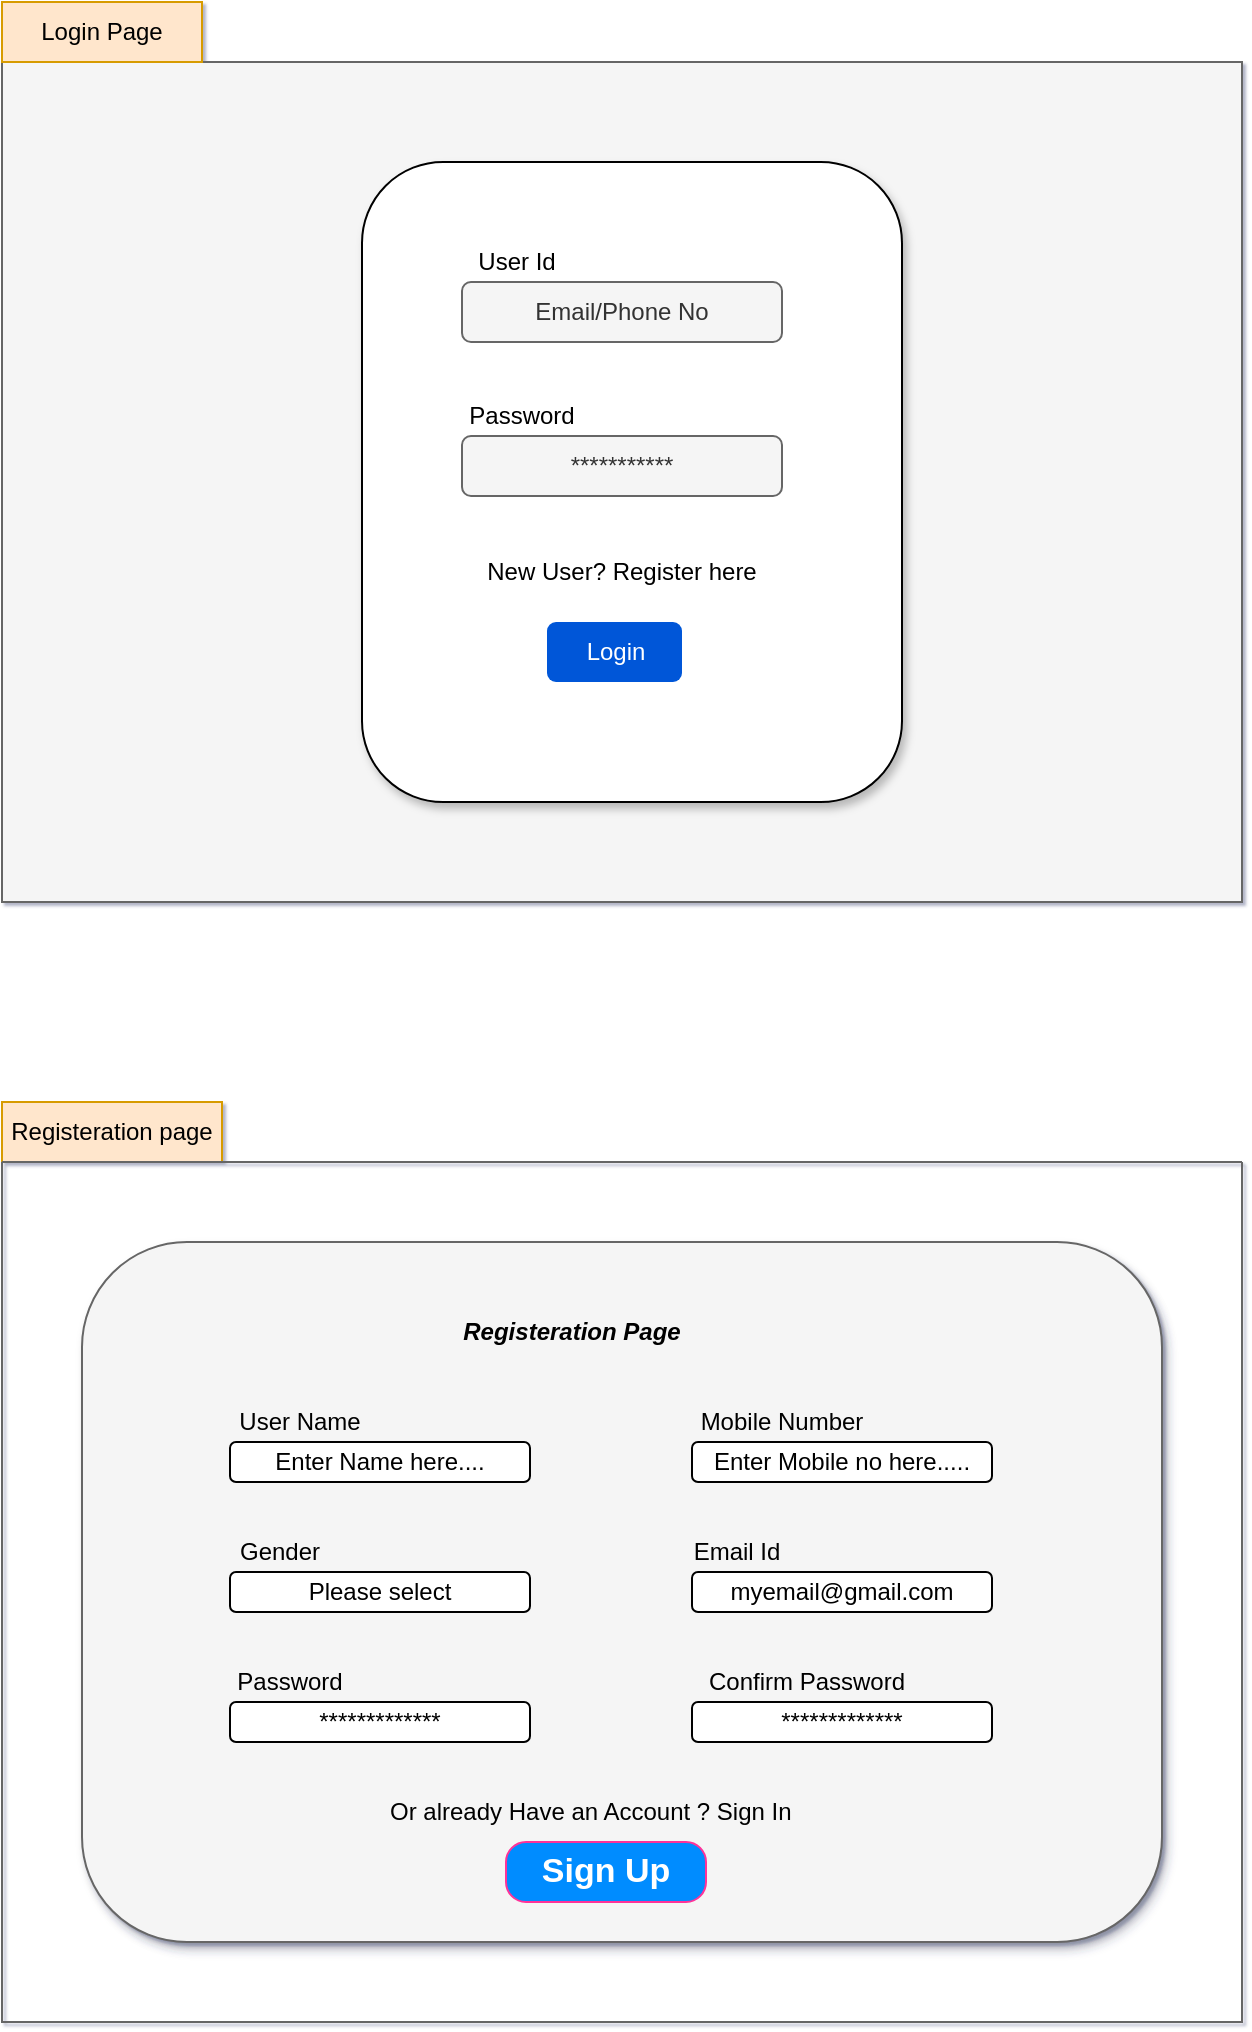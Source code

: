 <mxfile version="20.8.16" type="device" pages="2"><diagram name="Page-1" id="Afz68RmUW1nllH8neTQh"><mxGraphModel dx="996" dy="1176" grid="1" gridSize="10" guides="1" tooltips="1" connect="1" arrows="1" fold="1" page="1" pageScale="1" pageWidth="850" pageHeight="1100" background="none" math="0" shadow="1"><root><mxCell id="0"/><mxCell id="1" parent="0"/><mxCell id="GSlCh_GHYgxBnjQ1_fdm-1" value="" style="rounded=0;whiteSpace=wrap;html=1;fillColor=#f5f5f5;strokeColor=#666666;fontColor=#333333;" parent="1" vertex="1"><mxGeometry x="80" y="80" width="620" height="420" as="geometry"/></mxCell><mxCell id="GSlCh_GHYgxBnjQ1_fdm-5" value="" style="rounded=1;whiteSpace=wrap;html=1;glass=0;shadow=1;" parent="1" vertex="1"><mxGeometry x="260" y="130" width="270" height="320" as="geometry"/></mxCell><mxCell id="GSlCh_GHYgxBnjQ1_fdm-12" value="Email/Phone No" style="rounded=1;whiteSpace=wrap;html=1;fillColor=#f5f5f5;fontColor=#333333;strokeColor=#666666;" parent="1" vertex="1"><mxGeometry x="310" y="190" width="160" height="30" as="geometry"/></mxCell><mxCell id="GSlCh_GHYgxBnjQ1_fdm-13" value="***********" style="rounded=1;whiteSpace=wrap;html=1;fillColor=#f5f5f5;fontColor=#333333;strokeColor=#666666;" parent="1" vertex="1"><mxGeometry x="310" y="267" width="160" height="30" as="geometry"/></mxCell><mxCell id="GSlCh_GHYgxBnjQ1_fdm-14" value="Login" style="rounded=1;fillColor=#0057D8;strokeColor=none;html=1;whiteSpace=wrap;fontColor=#ffffff;align=center;verticalAlign=middle;fontStyle=0;fontSize=12;sketch=0;" parent="1" vertex="1"><mxGeometry x="352.5" y="360" width="67.5" height="30" as="geometry"/></mxCell><mxCell id="GSlCh_GHYgxBnjQ1_fdm-15" value="New User? Register here" style="text;html=1;align=center;verticalAlign=middle;whiteSpace=wrap;rounded=0;" parent="1" vertex="1"><mxGeometry x="306.25" y="320" width="167.5" height="30" as="geometry"/></mxCell><mxCell id="GSlCh_GHYgxBnjQ1_fdm-17" value="Login Page" style="text;html=1;align=center;verticalAlign=middle;whiteSpace=wrap;rounded=0;fillColor=#ffe6cc;strokeColor=#d79b00;" parent="1" vertex="1"><mxGeometry x="80" y="50" width="100" height="30" as="geometry"/></mxCell><mxCell id="GSlCh_GHYgxBnjQ1_fdm-22" value="Registeration page" style="text;html=1;align=center;verticalAlign=middle;whiteSpace=wrap;rounded=0;fillColor=#ffe6cc;strokeColor=#d79b00;" parent="1" vertex="1"><mxGeometry x="80" y="600" width="110" height="30" as="geometry"/></mxCell><mxCell id="SqvfrdhQoNMBVMuXrDTM-1" value="" style="swimlane;startSize=0;fillColor=#f5f5f5;strokeColor=#666666;fontColor=#333333;" vertex="1" parent="1"><mxGeometry x="80" y="630" width="620" height="430" as="geometry"/></mxCell><mxCell id="GSlCh_GHYgxBnjQ1_fdm-26" value="" style="rounded=1;whiteSpace=wrap;html=1;shadow=1;fillColor=#f5f5f5;strokeColor=#666666;fontColor=#333333;" parent="SqvfrdhQoNMBVMuXrDTM-1" vertex="1"><mxGeometry x="40" y="40" width="540" height="350" as="geometry"/></mxCell><mxCell id="GSlCh_GHYgxBnjQ1_fdm-29" value="Enter Name here...." style="rounded=1;whiteSpace=wrap;html=1;" parent="SqvfrdhQoNMBVMuXrDTM-1" vertex="1"><mxGeometry x="114" y="140" width="150" height="20" as="geometry"/></mxCell><mxCell id="GSlCh_GHYgxBnjQ1_fdm-27" value="&lt;b&gt;&lt;i&gt;Registeration Page&lt;/i&gt;&lt;/b&gt;" style="text;html=1;align=center;verticalAlign=middle;whiteSpace=wrap;rounded=0;" parent="SqvfrdhQoNMBVMuXrDTM-1" vertex="1"><mxGeometry x="220" y="70" width="130" height="30" as="geometry"/></mxCell><mxCell id="SqvfrdhQoNMBVMuXrDTM-2" value="myemail@gmail.com" style="rounded=1;whiteSpace=wrap;html=1;" vertex="1" parent="SqvfrdhQoNMBVMuXrDTM-1"><mxGeometry x="345" y="205" width="150" height="20" as="geometry"/></mxCell><mxCell id="SqvfrdhQoNMBVMuXrDTM-4" value="*************" style="rounded=1;whiteSpace=wrap;html=1;" vertex="1" parent="SqvfrdhQoNMBVMuXrDTM-1"><mxGeometry x="114" y="270" width="150" height="20" as="geometry"/></mxCell><mxCell id="SqvfrdhQoNMBVMuXrDTM-6" value="Please select" style="rounded=1;whiteSpace=wrap;html=1;" vertex="1" parent="SqvfrdhQoNMBVMuXrDTM-1"><mxGeometry x="114" y="205" width="150" height="20" as="geometry"/></mxCell><mxCell id="SqvfrdhQoNMBVMuXrDTM-7" value="User Name" style="text;html=1;strokeColor=none;fillColor=none;align=center;verticalAlign=middle;whiteSpace=wrap;rounded=0;" vertex="1" parent="SqvfrdhQoNMBVMuXrDTM-1"><mxGeometry x="114" y="120" width="70" height="20" as="geometry"/></mxCell><mxCell id="SqvfrdhQoNMBVMuXrDTM-9" value="Mobile Number" style="text;html=1;strokeColor=none;fillColor=none;align=center;verticalAlign=middle;whiteSpace=wrap;rounded=0;" vertex="1" parent="SqvfrdhQoNMBVMuXrDTM-1"><mxGeometry x="345" y="120" width="90" height="20" as="geometry"/></mxCell><mxCell id="SqvfrdhQoNMBVMuXrDTM-10" value="Enter Mobile no here....." style="rounded=1;whiteSpace=wrap;html=1;" vertex="1" parent="SqvfrdhQoNMBVMuXrDTM-1"><mxGeometry x="345" y="140" width="150" height="20" as="geometry"/></mxCell><mxCell id="SqvfrdhQoNMBVMuXrDTM-11" style="edgeStyle=orthogonalEdgeStyle;rounded=0;orthogonalLoop=1;jettySize=auto;html=1;exitX=0.5;exitY=1;exitDx=0;exitDy=0;" edge="1" parent="SqvfrdhQoNMBVMuXrDTM-1" source="SqvfrdhQoNMBVMuXrDTM-2" target="SqvfrdhQoNMBVMuXrDTM-2"><mxGeometry relative="1" as="geometry"/></mxCell><mxCell id="SqvfrdhQoNMBVMuXrDTM-12" style="edgeStyle=orthogonalEdgeStyle;rounded=0;orthogonalLoop=1;jettySize=auto;html=1;exitX=0.5;exitY=1;exitDx=0;exitDy=0;" edge="1" parent="SqvfrdhQoNMBVMuXrDTM-1" source="SqvfrdhQoNMBVMuXrDTM-10" target="SqvfrdhQoNMBVMuXrDTM-10"><mxGeometry relative="1" as="geometry"/></mxCell><mxCell id="SqvfrdhQoNMBVMuXrDTM-13" value="Gender" style="text;html=1;strokeColor=none;fillColor=none;align=center;verticalAlign=middle;whiteSpace=wrap;rounded=0;" vertex="1" parent="SqvfrdhQoNMBVMuXrDTM-1"><mxGeometry x="104" y="185" width="70" height="20" as="geometry"/></mxCell><mxCell id="SqvfrdhQoNMBVMuXrDTM-15" value="*************" style="rounded=1;whiteSpace=wrap;html=1;" vertex="1" parent="SqvfrdhQoNMBVMuXrDTM-1"><mxGeometry x="345" y="270" width="150" height="20" as="geometry"/></mxCell><mxCell id="SqvfrdhQoNMBVMuXrDTM-16" value="Password" style="text;html=1;strokeColor=none;fillColor=none;align=center;verticalAlign=middle;whiteSpace=wrap;rounded=0;" vertex="1" parent="SqvfrdhQoNMBVMuXrDTM-1"><mxGeometry x="104" y="250" width="80" height="20" as="geometry"/></mxCell><mxCell id="SqvfrdhQoNMBVMuXrDTM-17" value="Confirm Password" style="text;html=1;strokeColor=none;fillColor=none;align=center;verticalAlign=middle;whiteSpace=wrap;rounded=0;" vertex="1" parent="SqvfrdhQoNMBVMuXrDTM-1"><mxGeometry x="345" y="250" width="115" height="20" as="geometry"/></mxCell><mxCell id="GSlCh_GHYgxBnjQ1_fdm-36" value="Sign Up" style="strokeWidth=1;shadow=0;dashed=0;align=center;html=1;shape=mxgraph.mockup.buttons.button;strokeColor=#FF3399;fontColor=#ffffff;mainText=;buttonStyle=round;fontSize=17;fontStyle=1;fillColor=#008cff;whiteSpace=wrap;" parent="SqvfrdhQoNMBVMuXrDTM-1" vertex="1"><mxGeometry x="252" y="340" width="100" height="30" as="geometry"/></mxCell><mxCell id="GSlCh_GHYgxBnjQ1_fdm-37" value="Or already Have an Account ? Sign In" style="text;html=1;align=left;verticalAlign=middle;whiteSpace=wrap;rounded=0;" parent="SqvfrdhQoNMBVMuXrDTM-1" vertex="1"><mxGeometry x="192" y="310" width="220" height="30" as="geometry"/></mxCell><mxCell id="SqvfrdhQoNMBVMuXrDTM-20" value="Email Id" style="text;html=1;strokeColor=none;fillColor=none;align=center;verticalAlign=middle;whiteSpace=wrap;rounded=0;" vertex="1" parent="SqvfrdhQoNMBVMuXrDTM-1"><mxGeometry x="340" y="185" width="55" height="20" as="geometry"/></mxCell><mxCell id="SqvfrdhQoNMBVMuXrDTM-21" value="User Id" style="text;html=1;strokeColor=none;fillColor=none;align=center;verticalAlign=middle;whiteSpace=wrap;rounded=0;" vertex="1" parent="1"><mxGeometry x="310" y="170" width="55" height="20" as="geometry"/></mxCell><mxCell id="SqvfrdhQoNMBVMuXrDTM-22" value="Password" style="text;html=1;strokeColor=none;fillColor=none;align=center;verticalAlign=middle;whiteSpace=wrap;rounded=0;" vertex="1" parent="1"><mxGeometry x="300" y="247" width="80" height="20" as="geometry"/></mxCell></root></mxGraphModel></diagram><diagram id="wji-1WPxCwHgBJW3dEYx" name="Page-2"><mxGraphModel dx="6096" dy="1176" grid="1" gridSize="10" guides="1" tooltips="1" connect="1" arrows="1" fold="1" page="1" pageScale="1" pageWidth="850" pageHeight="1100" math="0" shadow="0"><root><mxCell id="0"/><mxCell id="1" parent="0"/><mxCell id="jtNsVy3TXJFJ5kizB4my-59" value="" style="swimlane;startSize=0;fillColor=#f5f5f5;fontColor=#333333;strokeColor=#666666;" vertex="1" parent="1"><mxGeometry x="-5050" y="170" width="750" height="760" as="geometry"/></mxCell><mxCell id="jtNsVy3TXJFJ5kizB4my-61" value="" style="swimlane;startSize=0;" vertex="1" parent="jtNsVy3TXJFJ5kizB4my-59"><mxGeometry x="15" y="30" width="725" height="100" as="geometry"/></mxCell><mxCell id="jtNsVy3TXJFJ5kizB4my-63" value="Logo/name" style="rounded=0;whiteSpace=wrap;html=1;fillColor=#ffe6cc;strokeColor=#d79b00;" vertex="1" parent="jtNsVy3TXJFJ5kizB4my-61"><mxGeometry x="25" y="10" width="110" height="30" as="geometry"/></mxCell><mxCell id="jtNsVy3TXJFJ5kizB4my-65" value="Login" style="rounded=0;whiteSpace=wrap;html=1;align=left;fillColor=#f5f5f5;fontColor=#333333;strokeColor=#666666;" vertex="1" parent="jtNsVy3TXJFJ5kizB4my-61"><mxGeometry x="580" y="10" width="65" height="30" as="geometry"/></mxCell><mxCell id="jtNsVy3TXJFJ5kizB4my-6" value="Cart" style="rounded=0;whiteSpace=wrap;html=1;fillColor=#f5f5f5;fontColor=#333333;strokeColor=#666666;" vertex="1" parent="jtNsVy3TXJFJ5kizB4my-61"><mxGeometry x="655" y="10" width="60" height="30" as="geometry"/></mxCell><mxCell id="CabyjredL0qT_EFs0iBZ-12" value="Search" style="strokeWidth=1;shadow=0;dashed=0;align=center;html=1;shape=mxgraph.mockup.forms.searchBox;strokeColor=#666666;mainText=;strokeColor2=#008cff;fontColor=#333333;fontSize=17;align=left;spacingLeft=3;whiteSpace=wrap;fillColor=#f5f5f5;" parent="jtNsVy3TXJFJ5kizB4my-61" vertex="1"><mxGeometry x="205" y="10" width="215" height="30" as="geometry"/></mxCell><mxCell id="jtNsVy3TXJFJ5kizB4my-66" value="Cat-1" style="rounded=0;whiteSpace=wrap;html=1;fillColor=#f5f5f5;fontColor=#333333;strokeColor=#666666;" vertex="1" parent="jtNsVy3TXJFJ5kizB4my-61"><mxGeometry x="41.25" y="60" width="77.5" height="30" as="geometry"/></mxCell><mxCell id="jtNsVy3TXJFJ5kizB4my-67" value="Cat-2" style="rounded=0;whiteSpace=wrap;html=1;fillColor=#f5f5f5;fontColor=#333333;strokeColor=#666666;" vertex="1" parent="jtNsVy3TXJFJ5kizB4my-61"><mxGeometry x="155" y="60" width="77.5" height="30" as="geometry"/></mxCell><mxCell id="jtNsVy3TXJFJ5kizB4my-68" value="Cat-3" style="rounded=0;whiteSpace=wrap;html=1;fillColor=#f5f5f5;fontColor=#333333;strokeColor=#666666;" vertex="1" parent="jtNsVy3TXJFJ5kizB4my-61"><mxGeometry x="265" y="60" width="77.5" height="30" as="geometry"/></mxCell><mxCell id="jtNsVy3TXJFJ5kizB4my-69" value="Cat-4" style="rounded=0;whiteSpace=wrap;html=1;fillColor=#f5f5f5;fontColor=#333333;strokeColor=#666666;" vertex="1" parent="jtNsVy3TXJFJ5kizB4my-61"><mxGeometry x="375" y="60" width="77.5" height="30" as="geometry"/></mxCell><mxCell id="jtNsVy3TXJFJ5kizB4my-70" value="Cat-5" style="rounded=0;whiteSpace=wrap;html=1;fillColor=#f5f5f5;fontColor=#333333;strokeColor=#666666;" vertex="1" parent="jtNsVy3TXJFJ5kizB4my-61"><mxGeometry x="495" y="60" width="77.5" height="30" as="geometry"/></mxCell><mxCell id="jtNsVy3TXJFJ5kizB4my-71" value="Cat-6" style="rounded=0;whiteSpace=wrap;html=1;fillColor=#f5f5f5;fontColor=#333333;strokeColor=#666666;" vertex="1" parent="jtNsVy3TXJFJ5kizB4my-61"><mxGeometry x="605" y="60" width="77.5" height="30" as="geometry"/></mxCell><mxCell id="CabyjredL0qT_EFs0iBZ-13" value="" style="verticalLabelPosition=bottom;html=1;verticalAlign=top;align=center;strokeColor=none;fillColor=#00BEF2;shape=mxgraph.azure.user;rotation=0;" parent="jtNsVy3TXJFJ5kizB4my-61" vertex="1"><mxGeometry x="615" y="15" width="20" height="20" as="geometry"/></mxCell><mxCell id="jtNsVy3TXJFJ5kizB4my-62" value="" style="endArrow=none;html=1;rounded=0;entryX=0.001;entryY=0.635;entryDx=0;entryDy=0;entryPerimeter=0;exitX=1;exitY=0.635;exitDx=0;exitDy=0;exitPerimeter=0;" edge="1" parent="jtNsVy3TXJFJ5kizB4my-59"><mxGeometry width="50" height="50" relative="1" as="geometry"><mxPoint x="740" y="84.5" as="sourcePoint"/><mxPoint x="15.725" y="84.5" as="targetPoint"/></mxGeometry></mxCell><mxCell id="jtNsVy3TXJFJ5kizB4my-72" value="&lt;font style=&quot;font-size: 25px;&quot;&gt;Crousel&lt;/font&gt;" style="shape=ext;double=1;rounded=0;whiteSpace=wrap;html=1;fillColor=#f5f5f5;fontColor=#333333;strokeColor=#666666;" vertex="1" parent="jtNsVy3TXJFJ5kizB4my-59"><mxGeometry x="80" y="150" width="600" height="110" as="geometry"/></mxCell><mxCell id="jtNsVy3TXJFJ5kizB4my-53" value="" style="swimlane;startSize=0;" vertex="1" parent="jtNsVy3TXJFJ5kizB4my-59"><mxGeometry x="10" y="620" width="730" height="120" as="geometry"/></mxCell><mxCell id="jtNsVy3TXJFJ5kizB4my-54" value="" style="rounded=0;whiteSpace=wrap;html=1;fillColor=#f5f5f5;fontColor=#333333;strokeColor=#666666;" vertex="1" parent="jtNsVy3TXJFJ5kizB4my-53"><mxGeometry x="68.75" y="35" width="109.75" height="75" as="geometry"/></mxCell><mxCell id="jtNsVy3TXJFJ5kizB4my-55" value="" style="rounded=0;whiteSpace=wrap;html=1;fillColor=#f5f5f5;fontColor=#333333;strokeColor=#666666;" vertex="1" parent="jtNsVy3TXJFJ5kizB4my-53"><mxGeometry x="297" y="35" width="112.75" height="75" as="geometry"/></mxCell><mxCell id="jtNsVy3TXJFJ5kizB4my-56" value="" style="rounded=0;whiteSpace=wrap;html=1;fillColor=#f5f5f5;fontColor=#333333;strokeColor=#666666;" vertex="1" parent="jtNsVy3TXJFJ5kizB4my-53"><mxGeometry x="519" y="35" width="109.75" height="75" as="geometry"/></mxCell><mxCell id="jtNsVy3TXJFJ5kizB4my-57" value="footer" style="text;html=1;strokeColor=none;fillColor=none;align=center;verticalAlign=middle;whiteSpace=wrap;rounded=0;" vertex="1" parent="jtNsVy3TXJFJ5kizB4my-53"><mxGeometry x="258.88" width="60" height="30" as="geometry"/></mxCell><mxCell id="jtNsVy3TXJFJ5kizB4my-134" value="" style="swimlane;startSize=0;" vertex="1" parent="jtNsVy3TXJFJ5kizB4my-59"><mxGeometry x="80" y="280" width="600" height="150" as="geometry"/></mxCell><mxCell id="jtNsVy3TXJFJ5kizB4my-135" value="" style="swimlane;startSize=0;" vertex="1" parent="jtNsVy3TXJFJ5kizB4my-134"><mxGeometry x="180" y="15" width="80" height="110" as="geometry"/></mxCell><mxCell id="jtNsVy3TXJFJ5kizB4my-136" value="image" style="rounded=0;whiteSpace=wrap;html=1;fillColor=#f5f5f5;fontColor=#333333;strokeColor=#666666;" vertex="1" parent="jtNsVy3TXJFJ5kizB4my-135"><mxGeometry x="5" y="5" width="70" height="55" as="geometry"/></mxCell><mxCell id="jtNsVy3TXJFJ5kizB4my-137" value="Price&lt;div&gt;Title&lt;/div&gt;&lt;div&gt;&lt;br&gt;&lt;/div&gt;&lt;div&gt;&lt;br&gt;&lt;/div&gt;&lt;div&gt;&lt;br&gt;&lt;/div&gt;" style="rounded=0;whiteSpace=wrap;html=1;fontSize=6;" vertex="1" parent="jtNsVy3TXJFJ5kizB4my-135"><mxGeometry x="7.5" y="65" width="65" height="40" as="geometry"/></mxCell><mxCell id="jtNsVy3TXJFJ5kizB4my-138" value="Add to cart" style="rounded=0;whiteSpace=wrap;html=1;fontSize=6;fillColor=#008a00;fontColor=#ffffff;strokeColor=#005700;" vertex="1" parent="jtNsVy3TXJFJ5kizB4my-135"><mxGeometry x="22.5" y="90" width="35" height="10" as="geometry"/></mxCell><mxCell id="jtNsVy3TXJFJ5kizB4my-143" value="" style="swimlane;startSize=0;" vertex="1" parent="jtNsVy3TXJFJ5kizB4my-134"><mxGeometry x="460" y="15" width="80" height="110" as="geometry"/></mxCell><mxCell id="jtNsVy3TXJFJ5kizB4my-144" value="image" style="rounded=0;whiteSpace=wrap;html=1;fillColor=#f5f5f5;fontColor=#333333;strokeColor=#666666;" vertex="1" parent="jtNsVy3TXJFJ5kizB4my-143"><mxGeometry x="5" y="5" width="70" height="55" as="geometry"/></mxCell><mxCell id="jtNsVy3TXJFJ5kizB4my-145" value="Price&lt;div&gt;Title&lt;/div&gt;&lt;div&gt;&lt;br&gt;&lt;/div&gt;&lt;div&gt;&lt;br&gt;&lt;/div&gt;&lt;div&gt;&lt;br&gt;&lt;/div&gt;" style="rounded=0;whiteSpace=wrap;html=1;fontSize=6;" vertex="1" parent="jtNsVy3TXJFJ5kizB4my-143"><mxGeometry x="7.5" y="65" width="65" height="40" as="geometry"/></mxCell><mxCell id="jtNsVy3TXJFJ5kizB4my-146" value="Add to cart" style="rounded=0;whiteSpace=wrap;html=1;fontSize=6;fillColor=#008a00;fontColor=#ffffff;strokeColor=#005700;" vertex="1" parent="jtNsVy3TXJFJ5kizB4my-143"><mxGeometry x="22.5" y="90" width="35" height="10" as="geometry"/></mxCell><mxCell id="jtNsVy3TXJFJ5kizB4my-147" value="" style="swimlane;startSize=0;" vertex="1" parent="jtNsVy3TXJFJ5kizB4my-134"><mxGeometry x="50" y="15" width="80" height="110" as="geometry"/></mxCell><mxCell id="jtNsVy3TXJFJ5kizB4my-148" value="image" style="rounded=0;whiteSpace=wrap;html=1;fillColor=#f5f5f5;fontColor=#333333;strokeColor=#666666;" vertex="1" parent="jtNsVy3TXJFJ5kizB4my-147"><mxGeometry x="5" y="5" width="70" height="55" as="geometry"/></mxCell><mxCell id="jtNsVy3TXJFJ5kizB4my-149" value="Price&lt;div&gt;Title&lt;/div&gt;&lt;div&gt;&lt;br&gt;&lt;/div&gt;&lt;div&gt;&lt;br&gt;&lt;/div&gt;&lt;div&gt;&lt;br&gt;&lt;/div&gt;" style="rounded=0;whiteSpace=wrap;html=1;fontSize=6;" vertex="1" parent="jtNsVy3TXJFJ5kizB4my-147"><mxGeometry x="7.5" y="65" width="65" height="40" as="geometry"/></mxCell><mxCell id="jtNsVy3TXJFJ5kizB4my-150" value="Add to cart" style="rounded=0;whiteSpace=wrap;html=1;fontSize=6;fillColor=#008a00;fontColor=#ffffff;strokeColor=#005700;" vertex="1" parent="jtNsVy3TXJFJ5kizB4my-147"><mxGeometry x="22.5" y="90" width="35" height="10" as="geometry"/></mxCell><mxCell id="jtNsVy3TXJFJ5kizB4my-151" value="" style="swimlane;startSize=0;" vertex="1" parent="jtNsVy3TXJFJ5kizB4my-134"><mxGeometry x="320" y="15" width="80" height="110" as="geometry"/></mxCell><mxCell id="jtNsVy3TXJFJ5kizB4my-152" value="image" style="rounded=0;whiteSpace=wrap;html=1;fillColor=#f5f5f5;fontColor=#333333;strokeColor=#666666;" vertex="1" parent="jtNsVy3TXJFJ5kizB4my-151"><mxGeometry x="5" y="5" width="70" height="55" as="geometry"/></mxCell><mxCell id="jtNsVy3TXJFJ5kizB4my-153" value="Price&lt;div&gt;Title&lt;/div&gt;&lt;div&gt;&lt;br&gt;&lt;/div&gt;&lt;div&gt;&lt;br&gt;&lt;/div&gt;&lt;div&gt;&lt;br&gt;&lt;/div&gt;" style="rounded=0;whiteSpace=wrap;html=1;fontSize=6;" vertex="1" parent="jtNsVy3TXJFJ5kizB4my-151"><mxGeometry x="7.5" y="65" width="65" height="40" as="geometry"/></mxCell><mxCell id="jtNsVy3TXJFJ5kizB4my-154" value="Add to cart" style="rounded=0;whiteSpace=wrap;html=1;fontSize=6;fillColor=#008a00;fontColor=#ffffff;strokeColor=#005700;" vertex="1" parent="jtNsVy3TXJFJ5kizB4my-151"><mxGeometry x="22.5" y="90" width="35" height="10" as="geometry"/></mxCell><mxCell id="jtNsVy3TXJFJ5kizB4my-155" value="" style="swimlane;startSize=0;" vertex="1" parent="jtNsVy3TXJFJ5kizB4my-59"><mxGeometry x="80" y="440" width="600" height="150" as="geometry"/></mxCell><mxCell id="jtNsVy3TXJFJ5kizB4my-156" value="" style="swimlane;startSize=0;" vertex="1" parent="jtNsVy3TXJFJ5kizB4my-155"><mxGeometry x="180" y="15" width="80" height="110" as="geometry"/></mxCell><mxCell id="jtNsVy3TXJFJ5kizB4my-157" value="image" style="rounded=0;whiteSpace=wrap;html=1;fillColor=#f5f5f5;fontColor=#333333;strokeColor=#666666;" vertex="1" parent="jtNsVy3TXJFJ5kizB4my-156"><mxGeometry x="5" y="5" width="70" height="55" as="geometry"/></mxCell><mxCell id="jtNsVy3TXJFJ5kizB4my-158" value="Price&lt;div&gt;Title&lt;/div&gt;&lt;div&gt;&lt;br&gt;&lt;/div&gt;&lt;div&gt;&lt;br&gt;&lt;/div&gt;&lt;div&gt;&lt;br&gt;&lt;/div&gt;" style="rounded=0;whiteSpace=wrap;html=1;fontSize=6;" vertex="1" parent="jtNsVy3TXJFJ5kizB4my-156"><mxGeometry x="7.5" y="65" width="65" height="40" as="geometry"/></mxCell><mxCell id="jtNsVy3TXJFJ5kizB4my-159" value="Add to cart" style="rounded=0;whiteSpace=wrap;html=1;fontSize=6;fillColor=#008a00;fontColor=#ffffff;strokeColor=#005700;" vertex="1" parent="jtNsVy3TXJFJ5kizB4my-156"><mxGeometry x="22.5" y="90" width="35" height="10" as="geometry"/></mxCell><mxCell id="jtNsVy3TXJFJ5kizB4my-160" value="" style="swimlane;startSize=0;" vertex="1" parent="jtNsVy3TXJFJ5kizB4my-155"><mxGeometry x="460" y="15" width="80" height="110" as="geometry"/></mxCell><mxCell id="jtNsVy3TXJFJ5kizB4my-161" value="image" style="rounded=0;whiteSpace=wrap;html=1;fillColor=#f5f5f5;fontColor=#333333;strokeColor=#666666;" vertex="1" parent="jtNsVy3TXJFJ5kizB4my-160"><mxGeometry x="5" y="5" width="70" height="55" as="geometry"/></mxCell><mxCell id="jtNsVy3TXJFJ5kizB4my-162" value="Price&lt;div&gt;Title&lt;/div&gt;&lt;div&gt;&lt;br&gt;&lt;/div&gt;&lt;div&gt;&lt;br&gt;&lt;/div&gt;&lt;div&gt;&lt;br&gt;&lt;/div&gt;" style="rounded=0;whiteSpace=wrap;html=1;fontSize=6;" vertex="1" parent="jtNsVy3TXJFJ5kizB4my-160"><mxGeometry x="7.5" y="65" width="65" height="40" as="geometry"/></mxCell><mxCell id="jtNsVy3TXJFJ5kizB4my-163" value="Add to cart" style="rounded=0;whiteSpace=wrap;html=1;fontSize=6;fillColor=#008a00;fontColor=#ffffff;strokeColor=#005700;" vertex="1" parent="jtNsVy3TXJFJ5kizB4my-160"><mxGeometry x="22.5" y="90" width="35" height="10" as="geometry"/></mxCell><mxCell id="jtNsVy3TXJFJ5kizB4my-164" value="" style="swimlane;startSize=0;" vertex="1" parent="jtNsVy3TXJFJ5kizB4my-155"><mxGeometry x="50" y="15" width="80" height="110" as="geometry"/></mxCell><mxCell id="jtNsVy3TXJFJ5kizB4my-165" value="image" style="rounded=0;whiteSpace=wrap;html=1;fillColor=#f5f5f5;fontColor=#333333;strokeColor=#666666;" vertex="1" parent="jtNsVy3TXJFJ5kizB4my-164"><mxGeometry x="5" y="5" width="70" height="55" as="geometry"/></mxCell><mxCell id="jtNsVy3TXJFJ5kizB4my-166" value="Price&lt;div&gt;Title&lt;/div&gt;&lt;div&gt;&lt;br&gt;&lt;/div&gt;&lt;div&gt;&lt;br&gt;&lt;/div&gt;&lt;div&gt;&lt;br&gt;&lt;/div&gt;" style="rounded=0;whiteSpace=wrap;html=1;fontSize=6;" vertex="1" parent="jtNsVy3TXJFJ5kizB4my-164"><mxGeometry x="7.5" y="65" width="65" height="40" as="geometry"/></mxCell><mxCell id="jtNsVy3TXJFJ5kizB4my-167" value="Add to cart" style="rounded=0;whiteSpace=wrap;html=1;fontSize=6;fillColor=#008a00;fontColor=#ffffff;strokeColor=#005700;" vertex="1" parent="jtNsVy3TXJFJ5kizB4my-164"><mxGeometry x="22.5" y="90" width="35" height="10" as="geometry"/></mxCell><mxCell id="jtNsVy3TXJFJ5kizB4my-168" value="" style="swimlane;startSize=0;" vertex="1" parent="jtNsVy3TXJFJ5kizB4my-155"><mxGeometry x="320" y="15" width="80" height="110" as="geometry"/></mxCell><mxCell id="jtNsVy3TXJFJ5kizB4my-169" value="image" style="rounded=0;whiteSpace=wrap;html=1;fillColor=#f5f5f5;fontColor=#333333;strokeColor=#666666;" vertex="1" parent="jtNsVy3TXJFJ5kizB4my-168"><mxGeometry x="5" y="5" width="70" height="55" as="geometry"/></mxCell><mxCell id="jtNsVy3TXJFJ5kizB4my-170" value="Price&lt;div&gt;Title&lt;/div&gt;&lt;div&gt;&lt;br&gt;&lt;/div&gt;&lt;div&gt;&lt;br&gt;&lt;/div&gt;&lt;div&gt;&lt;br&gt;&lt;/div&gt;" style="rounded=0;whiteSpace=wrap;html=1;fontSize=6;" vertex="1" parent="jtNsVy3TXJFJ5kizB4my-168"><mxGeometry x="7.5" y="65" width="65" height="40" as="geometry"/></mxCell><mxCell id="jtNsVy3TXJFJ5kizB4my-171" value="Add to cart" style="rounded=0;whiteSpace=wrap;html=1;fontSize=6;fillColor=#008a00;fontColor=#ffffff;strokeColor=#005700;" vertex="1" parent="jtNsVy3TXJFJ5kizB4my-168"><mxGeometry x="22.5" y="90" width="35" height="10" as="geometry"/></mxCell><object label="" Comic="" id="b4I7ctPAFljOe-NCcvDt-42"><mxCell style="rounded=1;whiteSpace=wrap;html=1;" parent="1" vertex="1"><mxGeometry x="-5100" y="4230" width="170" height="230" as="geometry"/></mxCell></object></root></mxGraphModel></diagram></mxfile>